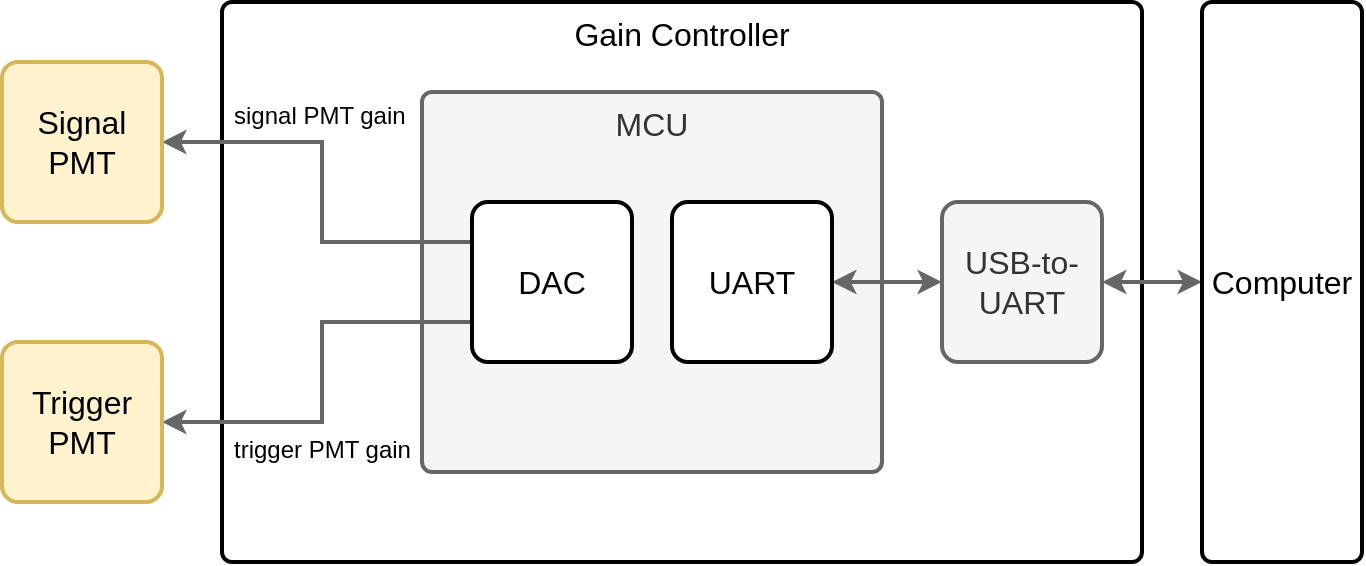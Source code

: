 <mxfile version="20.8.16" type="device"><diagram name="Page-1" id="enLy-mmH4PoecmfvSMST"><mxGraphModel dx="1394" dy="842" grid="1" gridSize="10" guides="1" tooltips="1" connect="1" arrows="1" fold="1" page="1" pageScale="1" pageWidth="850" pageHeight="1100" math="0" shadow="0"><root><mxCell id="0"/><mxCell id="1" parent="0"/><mxCell id="CgPO8AYfrFDYGtvlMjvW-1" value="Gain Controller" style="rounded=1;whiteSpace=wrap;html=1;verticalAlign=top;strokeWidth=2;fontFamily=Helvetica;arcSize=10;fontSize=16;fontStyle=0;absoluteArcSize=1;" parent="1" vertex="1"><mxGeometry x="190" y="80" width="460" height="280" as="geometry"/></mxCell><mxCell id="CgPO8AYfrFDYGtvlMjvW-9" value="MCU" style="rounded=1;whiteSpace=wrap;html=1;labelPosition=center;verticalLabelPosition=middle;align=center;verticalAlign=top;strokeWidth=2;fontFamily=Helvetica;arcSize=10;fontSize=16;fontStyle=0;fillColor=#f5f5f5;strokeColor=#666666;fontColor=#333333;absoluteArcSize=1;" parent="1" vertex="1"><mxGeometry x="290" y="125" width="230" height="190" as="geometry"/></mxCell><mxCell id="CgPO8AYfrFDYGtvlMjvW-11" style="edgeStyle=orthogonalEdgeStyle;rounded=0;orthogonalLoop=1;jettySize=auto;html=1;exitX=0;exitY=0.5;exitDx=0;exitDy=0;entryX=1;entryY=0.5;entryDx=0;entryDy=0;startArrow=classic;startFill=1;strokeWidth=2;fontFamily=Helvetica;arcSize=10;fontSize=12;strokeColor=#666666;" parent="1" source="CgPO8AYfrFDYGtvlMjvW-4" target="CgPO8AYfrFDYGtvlMjvW-10" edge="1"><mxGeometry relative="1" as="geometry"/></mxCell><mxCell id="CgPO8AYfrFDYGtvlMjvW-4" value="USB-to-UART" style="rounded=1;whiteSpace=wrap;html=1;strokeWidth=2;fontFamily=Helvetica;arcSize=10;fontSize=16;fontStyle=0;fillColor=#f5f5f5;fontColor=#333333;strokeColor=#666666;" parent="1" vertex="1"><mxGeometry x="550" y="180" width="80" height="80" as="geometry"/></mxCell><mxCell id="CgPO8AYfrFDYGtvlMjvW-15" style="edgeStyle=orthogonalEdgeStyle;rounded=0;orthogonalLoop=1;jettySize=auto;html=1;exitX=0;exitY=0.5;exitDx=0;exitDy=0;entryX=1;entryY=0.5;entryDx=0;entryDy=0;labelBackgroundColor=none;startArrow=classic;startFill=1;strokeWidth=2;fontFamily=Helvetica;arcSize=10;fontSize=12;strokeColor=#666666;" parent="1" source="CgPO8AYfrFDYGtvlMjvW-8" target="CgPO8AYfrFDYGtvlMjvW-4" edge="1"><mxGeometry relative="1" as="geometry"/></mxCell><mxCell id="CgPO8AYfrFDYGtvlMjvW-8" value="Computer" style="rounded=1;whiteSpace=wrap;html=1;strokeWidth=2;fontFamily=Helvetica;arcSize=10;fontSize=16;fontStyle=0;absoluteArcSize=1;" parent="1" vertex="1"><mxGeometry x="680" y="80" width="80" height="280" as="geometry"/></mxCell><mxCell id="CgPO8AYfrFDYGtvlMjvW-12" value="signal PMT gain" style="edgeStyle=orthogonalEdgeStyle;rounded=0;orthogonalLoop=1;jettySize=auto;html=1;exitX=0;exitY=0.25;exitDx=0;exitDy=0;startArrow=none;startFill=0;align=left;labelPosition=left;verticalLabelPosition=top;verticalAlign=bottom;spacingRight=4;labelBackgroundColor=none;spacingBottom=4;strokeWidth=2;fontFamily=Helvetica;arcSize=10;fontSize=12;strokeColor=#666666;spacingLeft=4;entryX=1;entryY=0.5;entryDx=0;entryDy=0;" parent="1" source="CgPO8AYfrFDYGtvlMjvW-2" target="CgPO8AYfrFDYGtvlMjvW-16" edge="1"><mxGeometry x="0.707" relative="1" as="geometry"><mxPoint x="150" y="150" as="targetPoint"/><Array as="points"><mxPoint x="240" y="200"/><mxPoint x="240" y="150"/></Array><mxPoint as="offset"/></mxGeometry></mxCell><mxCell id="CgPO8AYfrFDYGtvlMjvW-13" value="trigger PMT gain" style="edgeStyle=orthogonalEdgeStyle;rounded=0;orthogonalLoop=1;jettySize=auto;html=1;exitX=0;exitY=0.75;exitDx=0;exitDy=0;startArrow=none;startFill=0;labelPosition=left;verticalLabelPosition=bottom;align=left;verticalAlign=top;spacingRight=4;labelBackgroundColor=none;strokeWidth=2;fontFamily=Helvetica;arcSize=10;fontSize=12;strokeColor=#666666;spacingLeft=4;entryX=1;entryY=0.5;entryDx=0;entryDy=0;" parent="1" source="CgPO8AYfrFDYGtvlMjvW-2" target="CgPO8AYfrFDYGtvlMjvW-17" edge="1"><mxGeometry x="0.707" relative="1" as="geometry"><mxPoint x="150" y="290" as="targetPoint"/><Array as="points"><mxPoint x="240" y="240"/><mxPoint x="240" y="290"/></Array><mxPoint as="offset"/></mxGeometry></mxCell><mxCell id="CgPO8AYfrFDYGtvlMjvW-2" value="DAC" style="rounded=1;whiteSpace=wrap;html=1;strokeWidth=2;fontFamily=Helvetica;arcSize=10;fontSize=16;fontStyle=0;" parent="1" vertex="1"><mxGeometry x="315" y="180" width="80" height="80" as="geometry"/></mxCell><mxCell id="CgPO8AYfrFDYGtvlMjvW-10" value="UART" style="rounded=1;whiteSpace=wrap;html=1;strokeWidth=2;fontFamily=Helvetica;arcSize=10;fontSize=16;fontStyle=0;" parent="1" vertex="1"><mxGeometry x="415" y="180" width="80" height="80" as="geometry"/></mxCell><mxCell id="CgPO8AYfrFDYGtvlMjvW-16" value="Signal&lt;br&gt;PMT" style="rounded=1;whiteSpace=wrap;html=1;strokeWidth=2;fontFamily=Helvetica;arcSize=10;fontSize=16;fontStyle=0;fillColor=#fff2cc;strokeColor=#d6b656;" parent="1" vertex="1"><mxGeometry x="80" y="110" width="80" height="80" as="geometry"/></mxCell><mxCell id="CgPO8AYfrFDYGtvlMjvW-17" value="Trigger&lt;br&gt;PMT" style="rounded=1;whiteSpace=wrap;html=1;strokeWidth=2;fontFamily=Helvetica;arcSize=10;fontSize=16;fontStyle=0;fillColor=#fff2cc;strokeColor=#d6b656;" parent="1" vertex="1"><mxGeometry x="80" y="250" width="80" height="80" as="geometry"/></mxCell></root></mxGraphModel></diagram></mxfile>